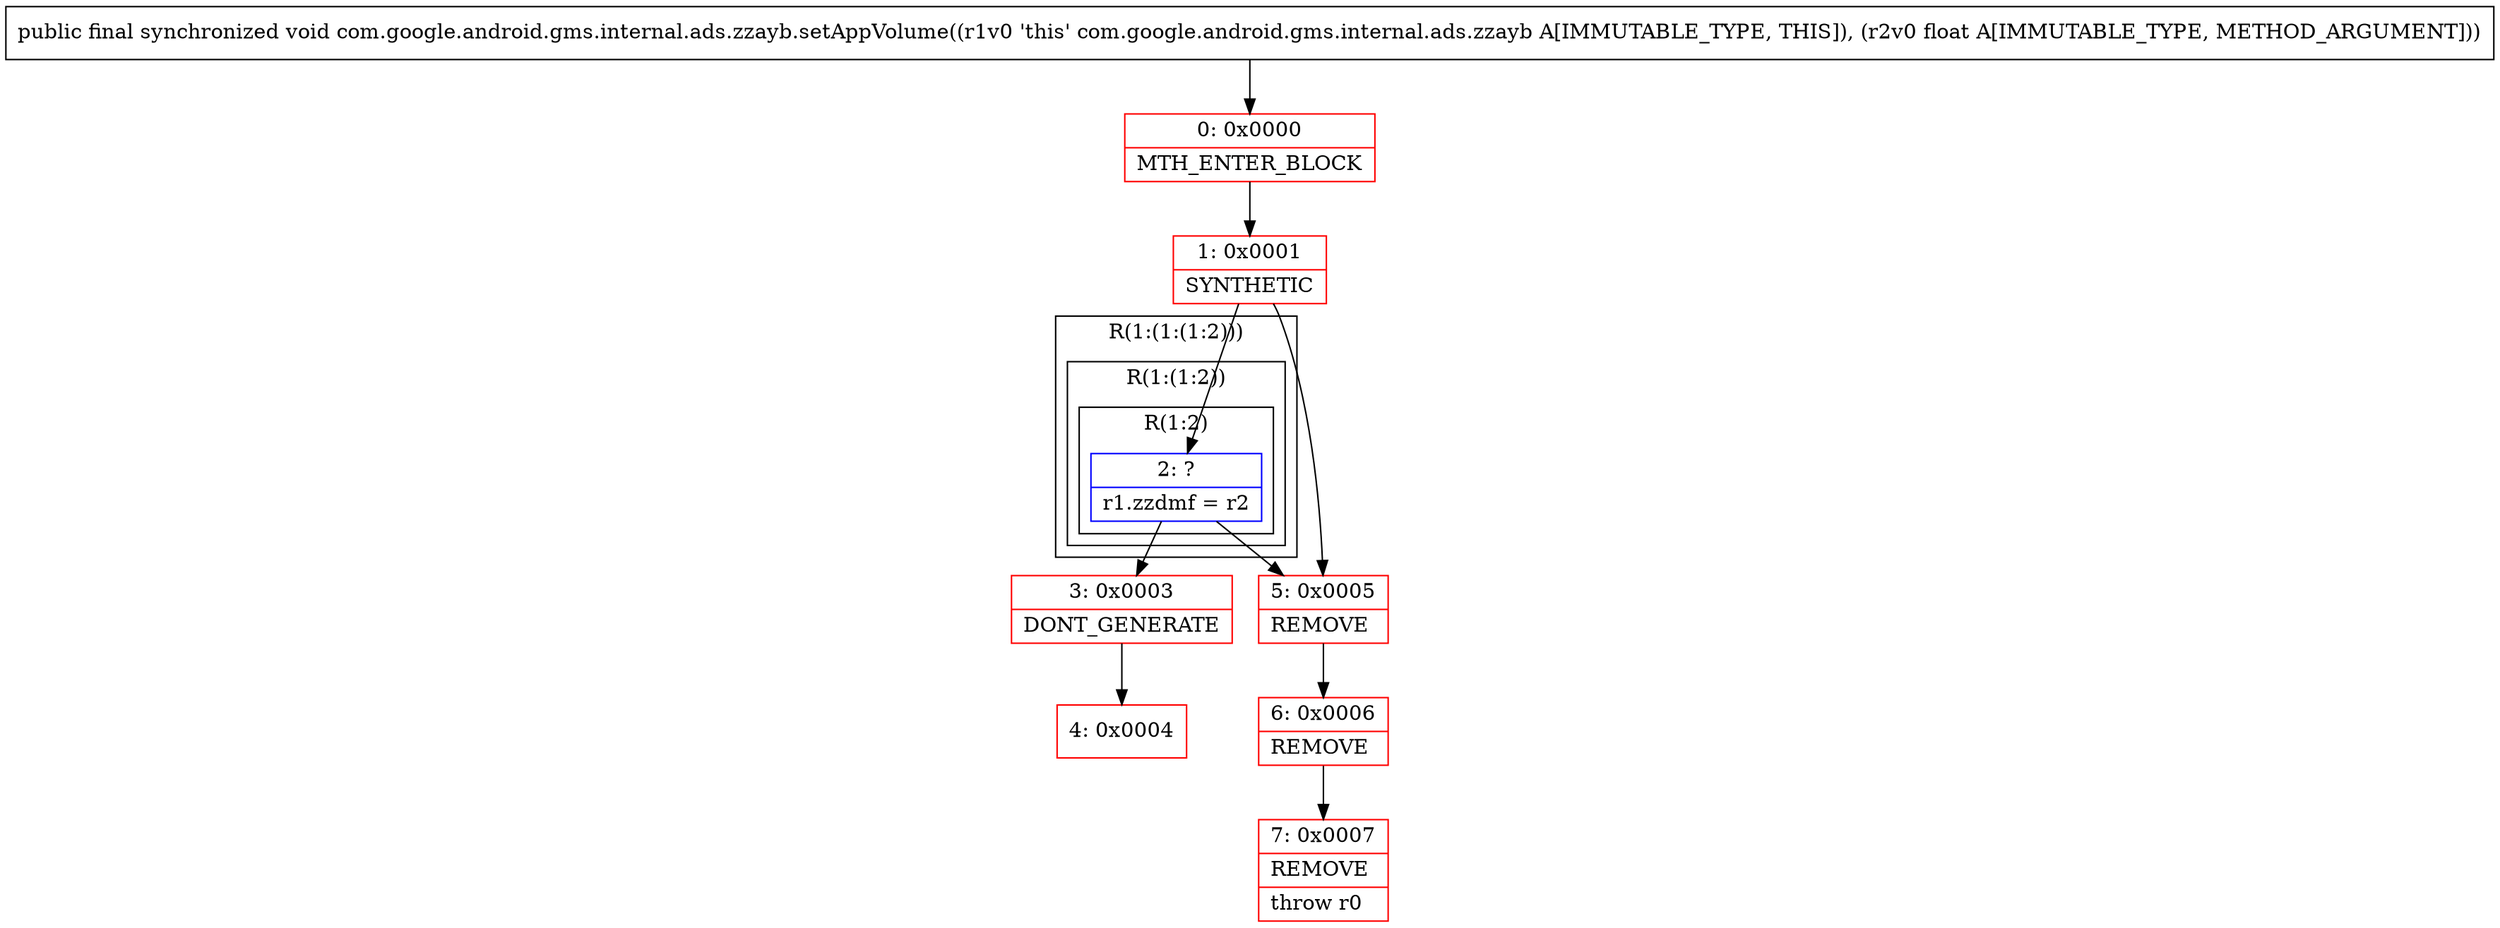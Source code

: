 digraph "CFG forcom.google.android.gms.internal.ads.zzayb.setAppVolume(F)V" {
subgraph cluster_Region_49266359 {
label = "R(1:(1:(1:2)))";
node [shape=record,color=blue];
subgraph cluster_Region_425814859 {
label = "R(1:(1:2))";
node [shape=record,color=blue];
subgraph cluster_Region_612239140 {
label = "R(1:2)";
node [shape=record,color=blue];
Node_2 [shape=record,label="{2\:\ ?|r1.zzdmf = r2\l}"];
}
}
}
Node_0 [shape=record,color=red,label="{0\:\ 0x0000|MTH_ENTER_BLOCK\l}"];
Node_1 [shape=record,color=red,label="{1\:\ 0x0001|SYNTHETIC\l}"];
Node_3 [shape=record,color=red,label="{3\:\ 0x0003|DONT_GENERATE\l}"];
Node_4 [shape=record,color=red,label="{4\:\ 0x0004}"];
Node_5 [shape=record,color=red,label="{5\:\ 0x0005|REMOVE\l}"];
Node_6 [shape=record,color=red,label="{6\:\ 0x0006|REMOVE\l}"];
Node_7 [shape=record,color=red,label="{7\:\ 0x0007|REMOVE\l|throw r0\l}"];
MethodNode[shape=record,label="{public final synchronized void com.google.android.gms.internal.ads.zzayb.setAppVolume((r1v0 'this' com.google.android.gms.internal.ads.zzayb A[IMMUTABLE_TYPE, THIS]), (r2v0 float A[IMMUTABLE_TYPE, METHOD_ARGUMENT])) }"];
MethodNode -> Node_0;
Node_2 -> Node_3;
Node_2 -> Node_5;
Node_0 -> Node_1;
Node_1 -> Node_2;
Node_1 -> Node_5;
Node_3 -> Node_4;
Node_5 -> Node_6;
Node_6 -> Node_7;
}

